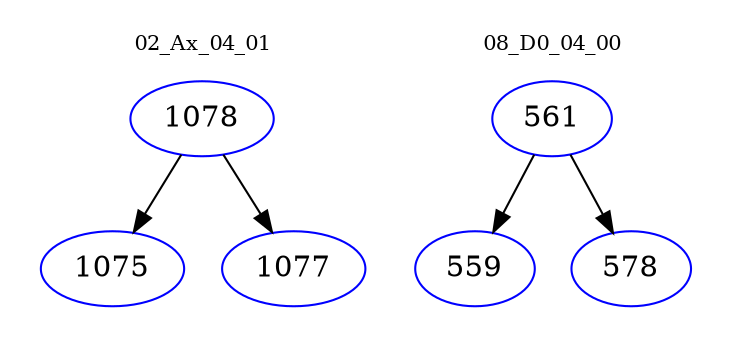 digraph{
subgraph cluster_0 {
color = white
label = "02_Ax_04_01";
fontsize=10;
T0_1078 [label="1078", color="blue"]
T0_1078 -> T0_1075 [color="black"]
T0_1075 [label="1075", color="blue"]
T0_1078 -> T0_1077 [color="black"]
T0_1077 [label="1077", color="blue"]
}
subgraph cluster_1 {
color = white
label = "08_D0_04_00";
fontsize=10;
T1_561 [label="561", color="blue"]
T1_561 -> T1_559 [color="black"]
T1_559 [label="559", color="blue"]
T1_561 -> T1_578 [color="black"]
T1_578 [label="578", color="blue"]
}
}
